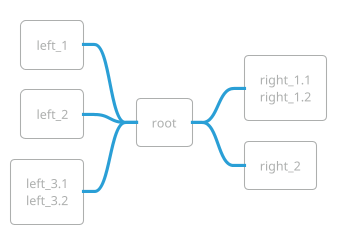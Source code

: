 ' Do not edit
' Theme Gallery
' autogenerated by script
'
@startmindmap
!theme cyborg-outline
+ root
**:right_1.1
right_1.2;
++ right_2

left side

-- left_1
-- left_2
**:left_3.1
left_3.2;
@endmindmap
